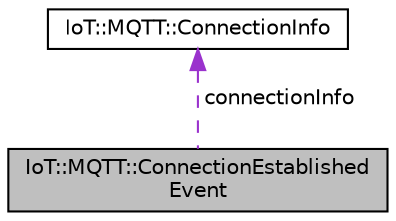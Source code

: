 digraph "IoT::MQTT::ConnectionEstablishedEvent"
{
 // LATEX_PDF_SIZE
  edge [fontname="Helvetica",fontsize="10",labelfontname="Helvetica",labelfontsize="10"];
  node [fontname="Helvetica",fontsize="10",shape=record];
  Node1 [label="IoT::MQTT::ConnectionEstablished\lEvent",height=0.2,width=0.4,color="black", fillcolor="grey75", style="filled", fontcolor="black",tooltip="Event arguments for MQTTClient::connected."];
  Node2 -> Node1 [dir="back",color="darkorchid3",fontsize="10",style="dashed",label=" connectionInfo" ,fontname="Helvetica"];
  Node2 [label="IoT::MQTT::ConnectionInfo",height=0.2,width=0.4,color="black", fillcolor="white", style="filled",URL="$structIoT_1_1MQTT_1_1ConnectionInfo.html",tooltip=" "];
}
